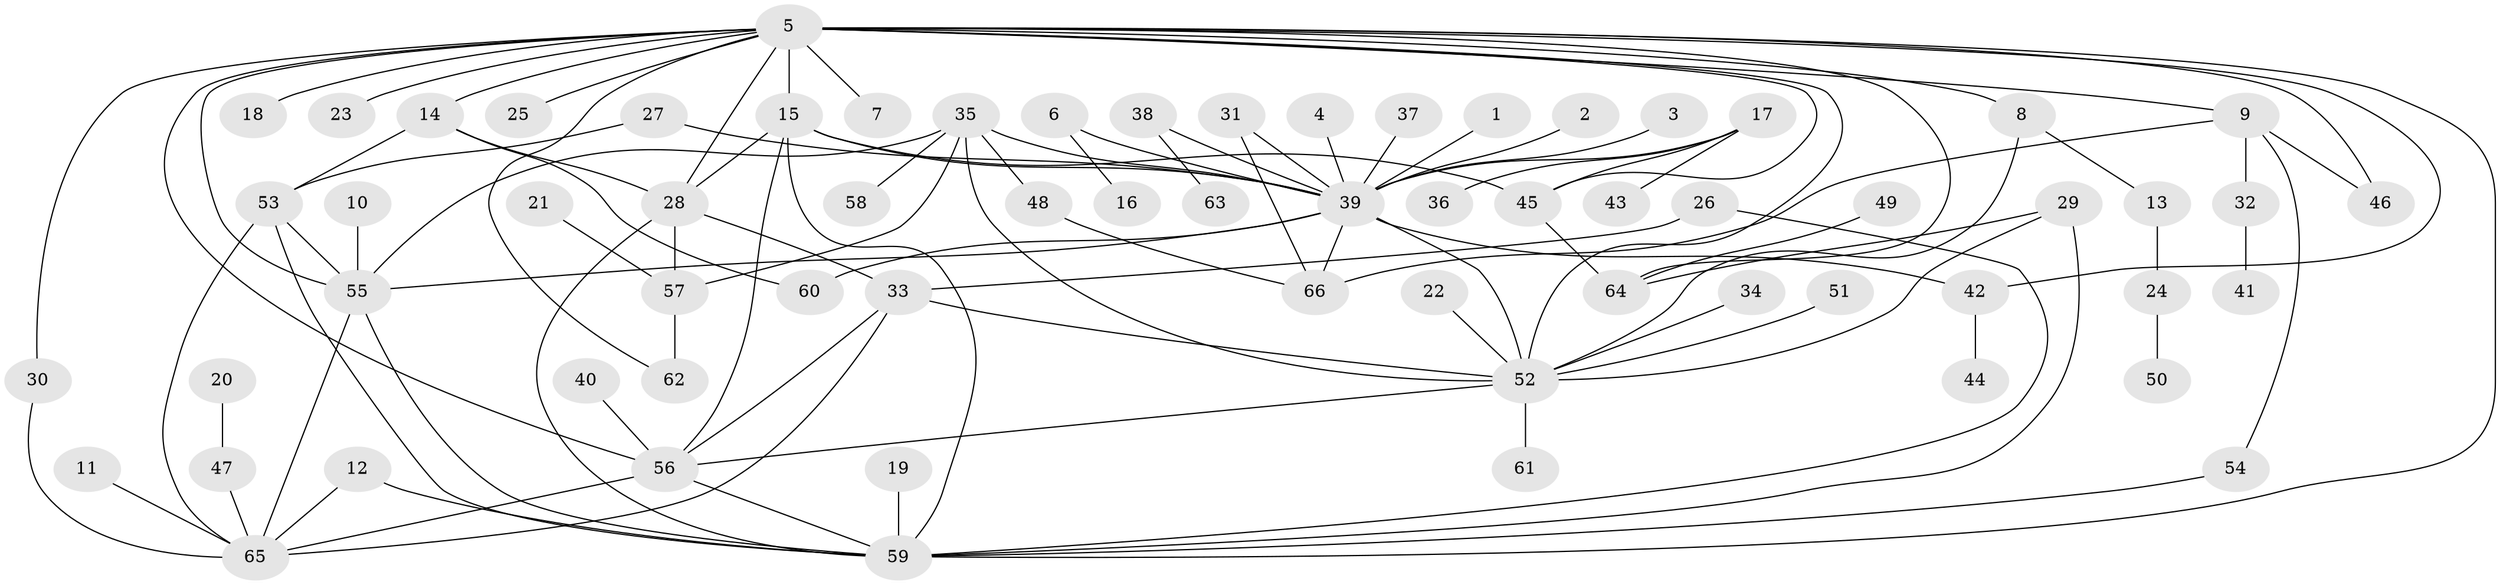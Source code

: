 // original degree distribution, {5: 0.053763440860215055, 18: 0.010752688172043012, 1: 0.45161290322580644, 9: 0.010752688172043012, 12: 0.010752688172043012, 23: 0.010752688172043012, 4: 0.021505376344086023, 7: 0.010752688172043012, 2: 0.21505376344086022, 6: 0.053763440860215055, 3: 0.12903225806451613, 11: 0.021505376344086023}
// Generated by graph-tools (version 1.1) at 2025/36/03/04/25 23:36:55]
// undirected, 66 vertices, 103 edges
graph export_dot {
  node [color=gray90,style=filled];
  1;
  2;
  3;
  4;
  5;
  6;
  7;
  8;
  9;
  10;
  11;
  12;
  13;
  14;
  15;
  16;
  17;
  18;
  19;
  20;
  21;
  22;
  23;
  24;
  25;
  26;
  27;
  28;
  29;
  30;
  31;
  32;
  33;
  34;
  35;
  36;
  37;
  38;
  39;
  40;
  41;
  42;
  43;
  44;
  45;
  46;
  47;
  48;
  49;
  50;
  51;
  52;
  53;
  54;
  55;
  56;
  57;
  58;
  59;
  60;
  61;
  62;
  63;
  64;
  65;
  66;
  1 -- 39 [weight=1.0];
  2 -- 39 [weight=1.0];
  3 -- 39 [weight=1.0];
  4 -- 39 [weight=1.0];
  5 -- 7 [weight=1.0];
  5 -- 8 [weight=1.0];
  5 -- 9 [weight=1.0];
  5 -- 14 [weight=1.0];
  5 -- 15 [weight=1.0];
  5 -- 18 [weight=1.0];
  5 -- 23 [weight=1.0];
  5 -- 25 [weight=1.0];
  5 -- 28 [weight=1.0];
  5 -- 30 [weight=1.0];
  5 -- 42 [weight=1.0];
  5 -- 45 [weight=1.0];
  5 -- 46 [weight=1.0];
  5 -- 52 [weight=1.0];
  5 -- 55 [weight=1.0];
  5 -- 56 [weight=1.0];
  5 -- 59 [weight=1.0];
  5 -- 62 [weight=1.0];
  5 -- 64 [weight=1.0];
  6 -- 16 [weight=1.0];
  6 -- 39 [weight=1.0];
  8 -- 13 [weight=1.0];
  8 -- 52 [weight=1.0];
  9 -- 32 [weight=1.0];
  9 -- 46 [weight=1.0];
  9 -- 54 [weight=1.0];
  9 -- 66 [weight=1.0];
  10 -- 55 [weight=1.0];
  11 -- 65 [weight=1.0];
  12 -- 59 [weight=1.0];
  12 -- 65 [weight=1.0];
  13 -- 24 [weight=1.0];
  14 -- 28 [weight=1.0];
  14 -- 53 [weight=1.0];
  14 -- 60 [weight=1.0];
  15 -- 28 [weight=1.0];
  15 -- 39 [weight=1.0];
  15 -- 45 [weight=1.0];
  15 -- 56 [weight=1.0];
  15 -- 59 [weight=1.0];
  17 -- 36 [weight=1.0];
  17 -- 39 [weight=1.0];
  17 -- 43 [weight=1.0];
  17 -- 45 [weight=1.0];
  19 -- 59 [weight=1.0];
  20 -- 47 [weight=1.0];
  21 -- 57 [weight=1.0];
  22 -- 52 [weight=1.0];
  24 -- 50 [weight=1.0];
  26 -- 33 [weight=1.0];
  26 -- 59 [weight=1.0];
  27 -- 39 [weight=1.0];
  27 -- 53 [weight=1.0];
  28 -- 33 [weight=1.0];
  28 -- 57 [weight=1.0];
  28 -- 59 [weight=1.0];
  29 -- 52 [weight=1.0];
  29 -- 59 [weight=1.0];
  29 -- 64 [weight=1.0];
  30 -- 65 [weight=1.0];
  31 -- 39 [weight=1.0];
  31 -- 66 [weight=1.0];
  32 -- 41 [weight=1.0];
  33 -- 52 [weight=1.0];
  33 -- 56 [weight=1.0];
  33 -- 65 [weight=1.0];
  34 -- 52 [weight=1.0];
  35 -- 39 [weight=1.0];
  35 -- 48 [weight=1.0];
  35 -- 52 [weight=1.0];
  35 -- 55 [weight=1.0];
  35 -- 57 [weight=1.0];
  35 -- 58 [weight=1.0];
  37 -- 39 [weight=1.0];
  38 -- 39 [weight=1.0];
  38 -- 63 [weight=1.0];
  39 -- 42 [weight=1.0];
  39 -- 52 [weight=1.0];
  39 -- 55 [weight=1.0];
  39 -- 60 [weight=1.0];
  39 -- 66 [weight=1.0];
  40 -- 56 [weight=1.0];
  42 -- 44 [weight=1.0];
  45 -- 64 [weight=1.0];
  47 -- 65 [weight=2.0];
  48 -- 66 [weight=1.0];
  49 -- 64 [weight=1.0];
  51 -- 52 [weight=1.0];
  52 -- 56 [weight=1.0];
  52 -- 61 [weight=1.0];
  53 -- 55 [weight=1.0];
  53 -- 59 [weight=1.0];
  53 -- 65 [weight=1.0];
  54 -- 59 [weight=1.0];
  55 -- 59 [weight=1.0];
  55 -- 65 [weight=1.0];
  56 -- 59 [weight=1.0];
  56 -- 65 [weight=2.0];
  57 -- 62 [weight=1.0];
}
